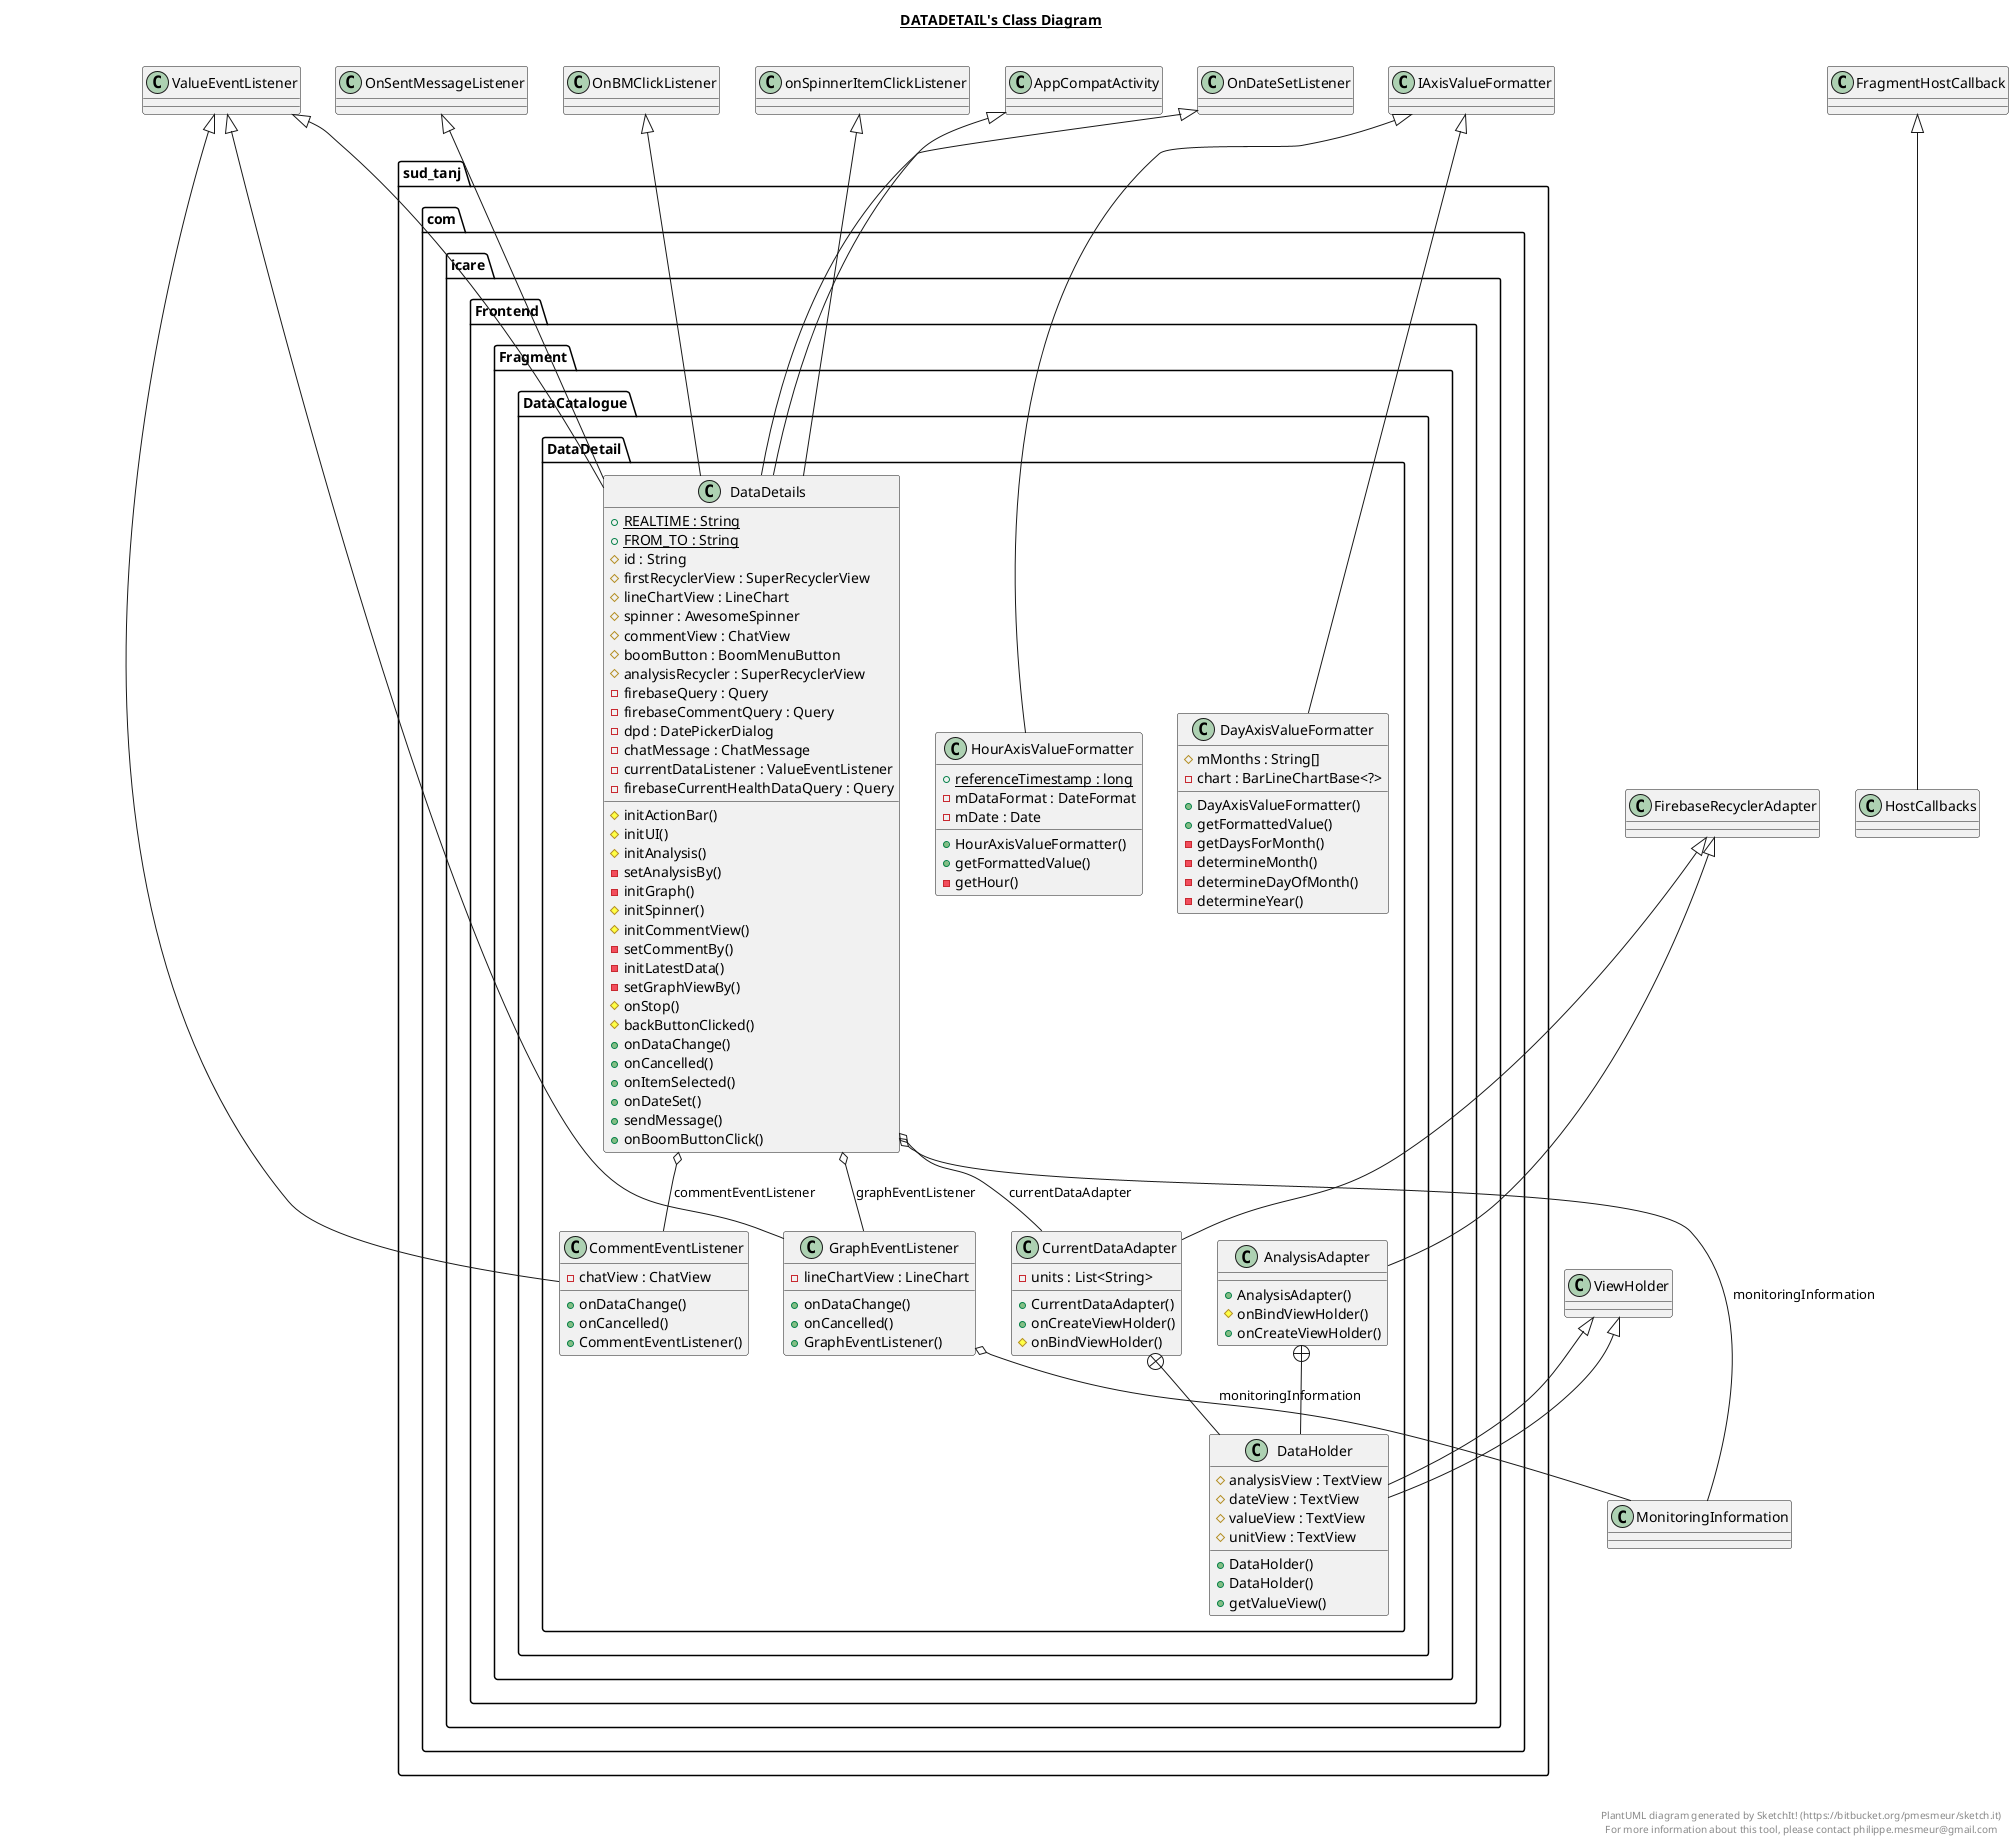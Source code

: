 @startuml

title __DATADETAIL's Class Diagram__\n

  package sud_tanj.com.icare {
    package sud_tanj.com.icare.Frontend.Fragment {
      package sud_tanj.com.icare.Frontend.Fragment.DataCatalogue {
        package sud_tanj.com.icare.Frontend.Fragment.DataCatalogue.DataDetail {
          class AnalysisAdapter {
              + AnalysisAdapter()
              # onBindViewHolder()
              + onCreateViewHolder()
          }
        }
      }
    }
  }
  

  package sud_tanj.com.icare {
    package sud_tanj.com.icare.Frontend.Fragment {
      package sud_tanj.com.icare.Frontend.Fragment.DataCatalogue {
        package sud_tanj.com.icare.Frontend.Fragment.DataCatalogue.DataDetail {
          class DataHolder {
              # analysisView : TextView
              # dateView : TextView
              + DataHolder()
          }
        }
      }
    }
  }
  

  package sud_tanj.com.icare {
    package sud_tanj.com.icare.Frontend.Fragment {
      package sud_tanj.com.icare.Frontend.Fragment.DataCatalogue {
        package sud_tanj.com.icare.Frontend.Fragment.DataCatalogue.DataDetail {
          class CommentEventListener {
              - chatView : ChatView
              + onDataChange()
              + onCancelled()
              + CommentEventListener()
          }
        }
      }
    }
  }
  

  package sud_tanj.com.icare {
    package sud_tanj.com.icare.Frontend.Fragment {
      package sud_tanj.com.icare.Frontend.Fragment.DataCatalogue {
        package sud_tanj.com.icare.Frontend.Fragment.DataCatalogue.DataDetail {
          class CurrentDataAdapter {
              - units : List<String>
              + CurrentDataAdapter()
              + onCreateViewHolder()
              # onBindViewHolder()
          }
        }
      }
    }
  }
  

  package sud_tanj.com.icare {
    package sud_tanj.com.icare.Frontend.Fragment {
      package sud_tanj.com.icare.Frontend.Fragment.DataCatalogue {
        package sud_tanj.com.icare.Frontend.Fragment.DataCatalogue.DataDetail {
          class DataHolder {
              # valueView : TextView
              # unitView : TextView
              + DataHolder()
              + getValueView()
          }
        }
      }
    }
  }
  

  package sud_tanj.com.icare {
    package sud_tanj.com.icare.Frontend.Fragment {
      package sud_tanj.com.icare.Frontend.Fragment.DataCatalogue {
        package sud_tanj.com.icare.Frontend.Fragment.DataCatalogue.DataDetail {
          class DataDetails {
              {static} + REALTIME : String
              {static} + FROM_TO : String
              # id : String
              # firstRecyclerView : SuperRecyclerView
              # lineChartView : LineChart
              # spinner : AwesomeSpinner
              # commentView : ChatView
              # boomButton : BoomMenuButton
              # analysisRecycler : SuperRecyclerView
              - firebaseQuery : Query
              - firebaseCommentQuery : Query
              - dpd : DatePickerDialog
              - chatMessage : ChatMessage
              - currentDataListener : ValueEventListener
              - firebaseCurrentHealthDataQuery : Query
              # initActionBar()
              # initUI()
              # initAnalysis()
              - setAnalysisBy()
              - initGraph()
              # initSpinner()
              # initCommentView()
              - setCommentBy()
              - initLatestData()
              - setGraphViewBy()
              # onStop()
              # backButtonClicked()
              + onDataChange()
              + onCancelled()
              + onItemSelected()
              + onDateSet()
              + sendMessage()
              + onBoomButtonClick()
          }
        }
      }
    }
  }
  

  package sud_tanj.com.icare {
    package sud_tanj.com.icare.Frontend.Fragment {
      package sud_tanj.com.icare.Frontend.Fragment.DataCatalogue {
        package sud_tanj.com.icare.Frontend.Fragment.DataCatalogue.DataDetail {
          class DayAxisValueFormatter {
              # mMonths : String[]
              - chart : BarLineChartBase<?>
              + DayAxisValueFormatter()
              + getFormattedValue()
              - getDaysForMonth()
              - determineMonth()
              - determineDayOfMonth()
              - determineYear()
          }
        }
      }
    }
  }
  

  package sud_tanj.com.icare {
    package sud_tanj.com.icare.Frontend.Fragment {
      package sud_tanj.com.icare.Frontend.Fragment.DataCatalogue {
        package sud_tanj.com.icare.Frontend.Fragment.DataCatalogue.DataDetail {
          class GraphEventListener {
              - lineChartView : LineChart
              + onDataChange()
              + onCancelled()
              + GraphEventListener()
          }
        }
      }
    }
  }
  

  package sud_tanj.com.icare {
    package sud_tanj.com.icare.Frontend.Fragment {
      package sud_tanj.com.icare.Frontend.Fragment.DataCatalogue {
        package sud_tanj.com.icare.Frontend.Fragment.DataCatalogue.DataDetail {
          class HourAxisValueFormatter {
              {static} + referenceTimestamp : long
              - mDataFormat : DateFormat
              - mDate : Date
              + HourAxisValueFormatter()
              + getFormattedValue()
              - getHour()
          }
        }
      }
    }
  }
  

  AnalysisAdapter -up-|> FirebaseRecyclerAdapter
  AnalysisAdapter +-down- DataHolder
  DataHolder -up-|> ViewHolder
  CommentEventListener -up-|> ValueEventListener
  CurrentDataAdapter -up-|> FirebaseRecyclerAdapter
  CurrentDataAdapter +-down- DataHolder
  DataHolder -up-|> ViewHolder
  DataDetails -up-|> OnBMClickListener
  DataDetails -up-|> OnSentMessageListener
  DataDetails -up-|> ValueEventListener
  DataDetails -up-|> onSpinnerItemClickListener
  DataDetails -up-|> OnDateSetListener
  DataDetails -up-|> AppCompatActivity
  DataDetails o-- CurrentDataAdapter : currentDataAdapter
  DataDetails o-- GraphEventListener : graphEventListener
  DataDetails o-- CommentEventListener : commentEventListener
  DataDetails o-- MonitoringInformation : monitoringInformation
  HostCallbacks -up-|> FragmentHostCallback
  DayAxisValueFormatter -up-|> IAxisValueFormatter
  GraphEventListener -up-|> ValueEventListener
  GraphEventListener o-- MonitoringInformation : monitoringInformation
  HourAxisValueFormatter -up-|> IAxisValueFormatter


right footer


PlantUML diagram generated by SketchIt! (https://bitbucket.org/pmesmeur/sketch.it)
For more information about this tool, please contact philippe.mesmeur@gmail.com
endfooter

@enduml
